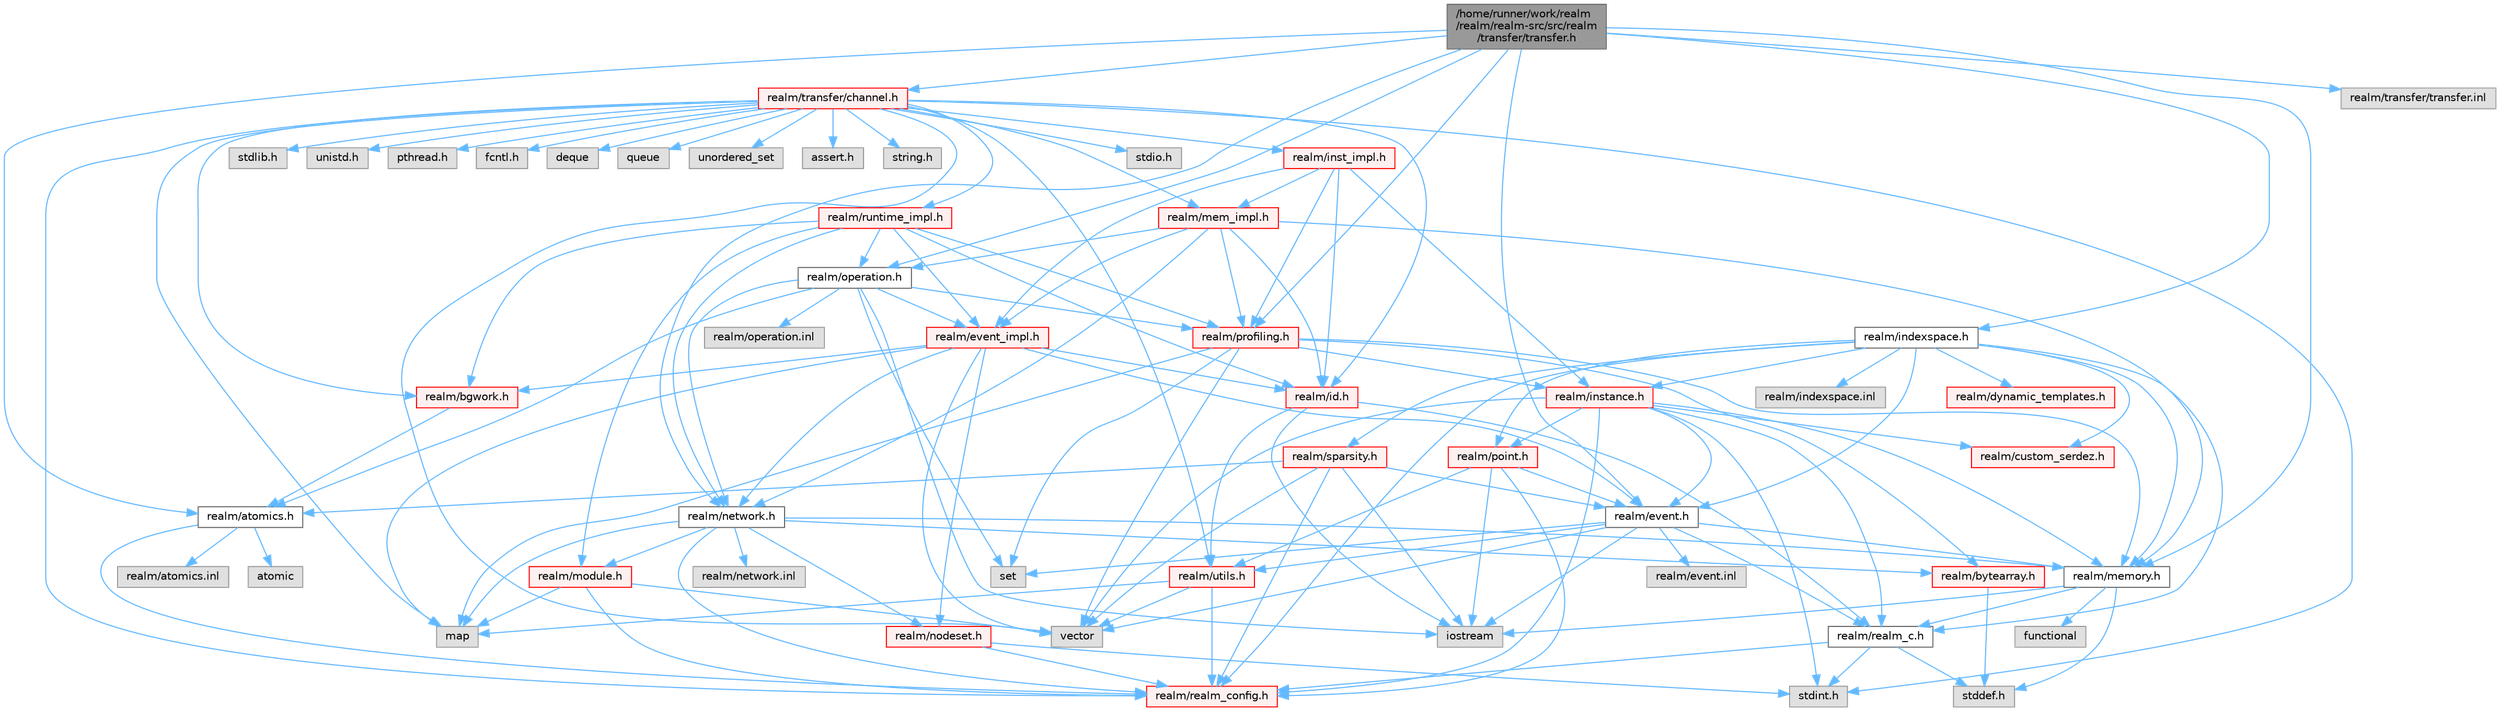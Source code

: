 digraph "/home/runner/work/realm/realm/realm-src/src/realm/transfer/transfer.h"
{
 // LATEX_PDF_SIZE
  bgcolor="transparent";
  edge [fontname=Helvetica,fontsize=10,labelfontname=Helvetica,labelfontsize=10];
  node [fontname=Helvetica,fontsize=10,shape=box,height=0.2,width=0.4];
  Node1 [id="Node000001",label="/home/runner/work/realm\l/realm/realm-src/src/realm\l/transfer/transfer.h",height=0.2,width=0.4,color="gray40", fillcolor="grey60", style="filled", fontcolor="black",tooltip=" "];
  Node1 -> Node2 [id="edge1_Node000001_Node000002",color="steelblue1",style="solid",tooltip=" "];
  Node2 [id="Node000002",label="realm/event.h",height=0.2,width=0.4,color="grey40", fillcolor="white", style="filled",URL="$event_8h.html",tooltip=" "];
  Node2 -> Node3 [id="edge2_Node000002_Node000003",color="steelblue1",style="solid",tooltip=" "];
  Node3 [id="Node000003",label="realm/realm_c.h",height=0.2,width=0.4,color="grey40", fillcolor="white", style="filled",URL="$realm__c_8h.html",tooltip=" "];
  Node3 -> Node4 [id="edge3_Node000003_Node000004",color="steelblue1",style="solid",tooltip=" "];
  Node4 [id="Node000004",label="realm/realm_config.h",height=0.2,width=0.4,color="red", fillcolor="#FFF0F0", style="filled",URL="$realm__config_8h.html",tooltip=" "];
  Node3 -> Node7 [id="edge4_Node000003_Node000007",color="steelblue1",style="solid",tooltip=" "];
  Node7 [id="Node000007",label="stddef.h",height=0.2,width=0.4,color="grey60", fillcolor="#E0E0E0", style="filled",tooltip=" "];
  Node3 -> Node8 [id="edge5_Node000003_Node000008",color="steelblue1",style="solid",tooltip=" "];
  Node8 [id="Node000008",label="stdint.h",height=0.2,width=0.4,color="grey60", fillcolor="#E0E0E0", style="filled",tooltip=" "];
  Node2 -> Node9 [id="edge6_Node000002_Node000009",color="steelblue1",style="solid",tooltip=" "];
  Node9 [id="Node000009",label="realm/utils.h",height=0.2,width=0.4,color="red", fillcolor="#FFF0F0", style="filled",URL="$utils_8h.html",tooltip=" "];
  Node9 -> Node4 [id="edge7_Node000009_Node000004",color="steelblue1",style="solid",tooltip=" "];
  Node9 -> Node12 [id="edge8_Node000009_Node000012",color="steelblue1",style="solid",tooltip=" "];
  Node12 [id="Node000012",label="vector",height=0.2,width=0.4,color="grey60", fillcolor="#E0E0E0", style="filled",tooltip=" "];
  Node9 -> Node13 [id="edge9_Node000009_Node000013",color="steelblue1",style="solid",tooltip=" "];
  Node13 [id="Node000013",label="map",height=0.2,width=0.4,color="grey60", fillcolor="#E0E0E0", style="filled",tooltip=" "];
  Node2 -> Node18 [id="edge10_Node000002_Node000018",color="steelblue1",style="solid",tooltip=" "];
  Node18 [id="Node000018",label="realm/memory.h",height=0.2,width=0.4,color="grey40", fillcolor="white", style="filled",URL="$memory_8h.html",tooltip=" "];
  Node18 -> Node3 [id="edge11_Node000018_Node000003",color="steelblue1",style="solid",tooltip=" "];
  Node18 -> Node7 [id="edge12_Node000018_Node000007",color="steelblue1",style="solid",tooltip=" "];
  Node18 -> Node19 [id="edge13_Node000018_Node000019",color="steelblue1",style="solid",tooltip=" "];
  Node19 [id="Node000019",label="iostream",height=0.2,width=0.4,color="grey60", fillcolor="#E0E0E0", style="filled",tooltip=" "];
  Node18 -> Node20 [id="edge14_Node000018_Node000020",color="steelblue1",style="solid",tooltip=" "];
  Node20 [id="Node000020",label="functional",height=0.2,width=0.4,color="grey60", fillcolor="#E0E0E0", style="filled",tooltip=" "];
  Node2 -> Node12 [id="edge15_Node000002_Node000012",color="steelblue1",style="solid",tooltip=" "];
  Node2 -> Node21 [id="edge16_Node000002_Node000021",color="steelblue1",style="solid",tooltip=" "];
  Node21 [id="Node000021",label="set",height=0.2,width=0.4,color="grey60", fillcolor="#E0E0E0", style="filled",tooltip=" "];
  Node2 -> Node19 [id="edge17_Node000002_Node000019",color="steelblue1",style="solid",tooltip=" "];
  Node2 -> Node22 [id="edge18_Node000002_Node000022",color="steelblue1",style="solid",tooltip=" "];
  Node22 [id="Node000022",label="realm/event.inl",height=0.2,width=0.4,color="grey60", fillcolor="#E0E0E0", style="filled",tooltip=" "];
  Node1 -> Node18 [id="edge19_Node000001_Node000018",color="steelblue1",style="solid",tooltip=" "];
  Node1 -> Node23 [id="edge20_Node000001_Node000023",color="steelblue1",style="solid",tooltip=" "];
  Node23 [id="Node000023",label="realm/indexspace.h",height=0.2,width=0.4,color="grey40", fillcolor="white", style="filled",URL="$indexspace_8h.html",tooltip=" "];
  Node23 -> Node2 [id="edge21_Node000023_Node000002",color="steelblue1",style="solid",tooltip=" "];
  Node23 -> Node18 [id="edge22_Node000023_Node000018",color="steelblue1",style="solid",tooltip=" "];
  Node23 -> Node24 [id="edge23_Node000023_Node000024",color="steelblue1",style="solid",tooltip=" "];
  Node24 [id="Node000024",label="realm/point.h",height=0.2,width=0.4,color="red", fillcolor="#FFF0F0", style="filled",URL="$point_8h.html",tooltip=" "];
  Node24 -> Node4 [id="edge24_Node000024_Node000004",color="steelblue1",style="solid",tooltip=" "];
  Node24 -> Node2 [id="edge25_Node000024_Node000002",color="steelblue1",style="solid",tooltip=" "];
  Node24 -> Node9 [id="edge26_Node000024_Node000009",color="steelblue1",style="solid",tooltip=" "];
  Node24 -> Node19 [id="edge27_Node000024_Node000019",color="steelblue1",style="solid",tooltip=" "];
  Node23 -> Node27 [id="edge28_Node000023_Node000027",color="steelblue1",style="solid",tooltip=" "];
  Node27 [id="Node000027",label="realm/instance.h",height=0.2,width=0.4,color="red", fillcolor="#FFF0F0", style="filled",URL="$instance_8h.html",tooltip=" "];
  Node27 -> Node4 [id="edge29_Node000027_Node000004",color="steelblue1",style="solid",tooltip=" "];
  Node27 -> Node3 [id="edge30_Node000027_Node000003",color="steelblue1",style="solid",tooltip=" "];
  Node27 -> Node2 [id="edge31_Node000027_Node000002",color="steelblue1",style="solid",tooltip=" "];
  Node27 -> Node18 [id="edge32_Node000027_Node000018",color="steelblue1",style="solid",tooltip=" "];
  Node27 -> Node24 [id="edge33_Node000027_Node000024",color="steelblue1",style="solid",tooltip=" "];
  Node27 -> Node30 [id="edge34_Node000027_Node000030",color="steelblue1",style="solid",tooltip=" "];
  Node30 [id="Node000030",label="realm/custom_serdez.h",height=0.2,width=0.4,color="red", fillcolor="#FFF0F0", style="filled",URL="$custom__serdez_8h.html",tooltip=" "];
  Node27 -> Node12 [id="edge35_Node000027_Node000012",color="steelblue1",style="solid",tooltip=" "];
  Node27 -> Node8 [id="edge36_Node000027_Node000008",color="steelblue1",style="solid",tooltip=" "];
  Node23 -> Node3 [id="edge37_Node000023_Node000003",color="steelblue1",style="solid",tooltip=" "];
  Node23 -> Node4 [id="edge38_Node000023_Node000004",color="steelblue1",style="solid",tooltip=" "];
  Node23 -> Node40 [id="edge39_Node000023_Node000040",color="steelblue1",style="solid",tooltip=" "];
  Node40 [id="Node000040",label="realm/sparsity.h",height=0.2,width=0.4,color="red", fillcolor="#FFF0F0", style="filled",URL="$sparsity_8h.html",tooltip=" "];
  Node40 -> Node4 [id="edge40_Node000040_Node000004",color="steelblue1",style="solid",tooltip=" "];
  Node40 -> Node2 [id="edge41_Node000040_Node000002",color="steelblue1",style="solid",tooltip=" "];
  Node40 -> Node41 [id="edge42_Node000040_Node000041",color="steelblue1",style="solid",tooltip=" "];
  Node41 [id="Node000041",label="realm/atomics.h",height=0.2,width=0.4,color="grey40", fillcolor="white", style="filled",URL="$atomics_8h.html",tooltip=" "];
  Node41 -> Node4 [id="edge43_Node000041_Node000004",color="steelblue1",style="solid",tooltip=" "];
  Node41 -> Node42 [id="edge44_Node000041_Node000042",color="steelblue1",style="solid",tooltip=" "];
  Node42 [id="Node000042",label="atomic",height=0.2,width=0.4,color="grey60", fillcolor="#E0E0E0", style="filled",tooltip=" "];
  Node41 -> Node43 [id="edge45_Node000041_Node000043",color="steelblue1",style="solid",tooltip=" "];
  Node43 [id="Node000043",label="realm/atomics.inl",height=0.2,width=0.4,color="grey60", fillcolor="#E0E0E0", style="filled",tooltip=" "];
  Node40 -> Node19 [id="edge46_Node000040_Node000019",color="steelblue1",style="solid",tooltip=" "];
  Node40 -> Node12 [id="edge47_Node000040_Node000012",color="steelblue1",style="solid",tooltip=" "];
  Node23 -> Node45 [id="edge48_Node000023_Node000045",color="steelblue1",style="solid",tooltip=" "];
  Node45 [id="Node000045",label="realm/dynamic_templates.h",height=0.2,width=0.4,color="red", fillcolor="#FFF0F0", style="filled",URL="$dynamic__templates_8h.html",tooltip=" "];
  Node23 -> Node30 [id="edge49_Node000023_Node000030",color="steelblue1",style="solid",tooltip=" "];
  Node23 -> Node47 [id="edge50_Node000023_Node000047",color="steelblue1",style="solid",tooltip=" "];
  Node47 [id="Node000047",label="realm/indexspace.inl",height=0.2,width=0.4,color="grey60", fillcolor="#E0E0E0", style="filled",tooltip=" "];
  Node1 -> Node41 [id="edge51_Node000001_Node000041",color="steelblue1",style="solid",tooltip=" "];
  Node1 -> Node48 [id="edge52_Node000001_Node000048",color="steelblue1",style="solid",tooltip=" "];
  Node48 [id="Node000048",label="realm/network.h",height=0.2,width=0.4,color="grey40", fillcolor="white", style="filled",URL="$network_8h.html",tooltip=" "];
  Node48 -> Node4 [id="edge53_Node000048_Node000004",color="steelblue1",style="solid",tooltip=" "];
  Node48 -> Node49 [id="edge54_Node000048_Node000049",color="steelblue1",style="solid",tooltip=" "];
  Node49 [id="Node000049",label="realm/module.h",height=0.2,width=0.4,color="red", fillcolor="#FFF0F0", style="filled",URL="$module_8h.html",tooltip=" "];
  Node49 -> Node4 [id="edge55_Node000049_Node000004",color="steelblue1",style="solid",tooltip=" "];
  Node49 -> Node12 [id="edge56_Node000049_Node000012",color="steelblue1",style="solid",tooltip=" "];
  Node49 -> Node13 [id="edge57_Node000049_Node000013",color="steelblue1",style="solid",tooltip=" "];
  Node48 -> Node53 [id="edge58_Node000048_Node000053",color="steelblue1",style="solid",tooltip=" "];
  Node53 [id="Node000053",label="realm/nodeset.h",height=0.2,width=0.4,color="red", fillcolor="#FFF0F0", style="filled",URL="$nodeset_8h.html",tooltip=" "];
  Node53 -> Node4 [id="edge59_Node000053_Node000004",color="steelblue1",style="solid",tooltip=" "];
  Node53 -> Node8 [id="edge60_Node000053_Node000008",color="steelblue1",style="solid",tooltip=" "];
  Node48 -> Node18 [id="edge61_Node000048_Node000018",color="steelblue1",style="solid",tooltip=" "];
  Node48 -> Node32 [id="edge62_Node000048_Node000032",color="steelblue1",style="solid",tooltip=" "];
  Node32 [id="Node000032",label="realm/bytearray.h",height=0.2,width=0.4,color="red", fillcolor="#FFF0F0", style="filled",URL="$bytearray_8h.html",tooltip=" "];
  Node32 -> Node7 [id="edge63_Node000032_Node000007",color="steelblue1",style="solid",tooltip=" "];
  Node48 -> Node13 [id="edge64_Node000048_Node000013",color="steelblue1",style="solid",tooltip=" "];
  Node48 -> Node58 [id="edge65_Node000048_Node000058",color="steelblue1",style="solid",tooltip=" "];
  Node58 [id="Node000058",label="realm/network.inl",height=0.2,width=0.4,color="grey60", fillcolor="#E0E0E0", style="filled",tooltip=" "];
  Node1 -> Node59 [id="edge66_Node000001_Node000059",color="steelblue1",style="solid",tooltip=" "];
  Node59 [id="Node000059",label="realm/operation.h",height=0.2,width=0.4,color="grey40", fillcolor="white", style="filled",URL="$operation_8h.html",tooltip=" "];
  Node59 -> Node60 [id="edge67_Node000059_Node000060",color="steelblue1",style="solid",tooltip=" "];
  Node60 [id="Node000060",label="realm/profiling.h",height=0.2,width=0.4,color="red", fillcolor="#FFF0F0", style="filled",URL="$profiling_8h.html",tooltip=" "];
  Node60 -> Node12 [id="edge68_Node000060_Node000012",color="steelblue1",style="solid",tooltip=" "];
  Node60 -> Node21 [id="edge69_Node000060_Node000021",color="steelblue1",style="solid",tooltip=" "];
  Node60 -> Node13 [id="edge70_Node000060_Node000013",color="steelblue1",style="solid",tooltip=" "];
  Node60 -> Node32 [id="edge71_Node000060_Node000032",color="steelblue1",style="solid",tooltip=" "];
  Node60 -> Node18 [id="edge72_Node000060_Node000018",color="steelblue1",style="solid",tooltip=" "];
  Node60 -> Node27 [id="edge73_Node000060_Node000027",color="steelblue1",style="solid",tooltip=" "];
  Node59 -> Node64 [id="edge74_Node000059_Node000064",color="steelblue1",style="solid",tooltip=" "];
  Node64 [id="Node000064",label="realm/event_impl.h",height=0.2,width=0.4,color="red", fillcolor="#FFF0F0", style="filled",URL="$event__impl_8h.html",tooltip=" "];
  Node64 -> Node2 [id="edge75_Node000064_Node000002",color="steelblue1",style="solid",tooltip=" "];
  Node64 -> Node65 [id="edge76_Node000064_Node000065",color="steelblue1",style="solid",tooltip=" "];
  Node65 [id="Node000065",label="realm/id.h",height=0.2,width=0.4,color="red", fillcolor="#FFF0F0", style="filled",URL="$id_8h.html",tooltip=" "];
  Node65 -> Node3 [id="edge77_Node000065_Node000003",color="steelblue1",style="solid",tooltip=" "];
  Node65 -> Node9 [id="edge78_Node000065_Node000009",color="steelblue1",style="solid",tooltip=" "];
  Node65 -> Node19 [id="edge79_Node000065_Node000019",color="steelblue1",style="solid",tooltip=" "];
  Node64 -> Node53 [id="edge80_Node000064_Node000053",color="steelblue1",style="solid",tooltip=" "];
  Node64 -> Node48 [id="edge81_Node000064_Node000048",color="steelblue1",style="solid",tooltip=" "];
  Node64 -> Node75 [id="edge82_Node000064_Node000075",color="steelblue1",style="solid",tooltip=" "];
  Node75 [id="Node000075",label="realm/bgwork.h",height=0.2,width=0.4,color="red", fillcolor="#FFF0F0", style="filled",URL="$bgwork_8h.html",tooltip=" "];
  Node75 -> Node41 [id="edge83_Node000075_Node000041",color="steelblue1",style="solid",tooltip=" "];
  Node64 -> Node12 [id="edge84_Node000064_Node000012",color="steelblue1",style="solid",tooltip=" "];
  Node64 -> Node13 [id="edge85_Node000064_Node000013",color="steelblue1",style="solid",tooltip=" "];
  Node59 -> Node41 [id="edge86_Node000059_Node000041",color="steelblue1",style="solid",tooltip=" "];
  Node59 -> Node48 [id="edge87_Node000059_Node000048",color="steelblue1",style="solid",tooltip=" "];
  Node59 -> Node21 [id="edge88_Node000059_Node000021",color="steelblue1",style="solid",tooltip=" "];
  Node59 -> Node19 [id="edge89_Node000059_Node000019",color="steelblue1",style="solid",tooltip=" "];
  Node59 -> Node93 [id="edge90_Node000059_Node000093",color="steelblue1",style="solid",tooltip=" "];
  Node93 [id="Node000093",label="realm/operation.inl",height=0.2,width=0.4,color="grey60", fillcolor="#E0E0E0", style="filled",tooltip=" "];
  Node1 -> Node94 [id="edge91_Node000001_Node000094",color="steelblue1",style="solid",tooltip=" "];
  Node94 [id="Node000094",label="realm/transfer/channel.h",height=0.2,width=0.4,color="red", fillcolor="#FFF0F0", style="filled",URL="$channel_8h.html",tooltip=" "];
  Node94 -> Node4 [id="edge92_Node000094_Node000004",color="steelblue1",style="solid",tooltip=" "];
  Node94 -> Node95 [id="edge93_Node000094_Node000095",color="steelblue1",style="solid",tooltip=" "];
  Node95 [id="Node000095",label="stdio.h",height=0.2,width=0.4,color="grey60", fillcolor="#E0E0E0", style="filled",tooltip=" "];
  Node94 -> Node96 [id="edge94_Node000094_Node000096",color="steelblue1",style="solid",tooltip=" "];
  Node96 [id="Node000096",label="stdlib.h",height=0.2,width=0.4,color="grey60", fillcolor="#E0E0E0", style="filled",tooltip=" "];
  Node94 -> Node8 [id="edge95_Node000094_Node000008",color="steelblue1",style="solid",tooltip=" "];
  Node94 -> Node97 [id="edge96_Node000094_Node000097",color="steelblue1",style="solid",tooltip=" "];
  Node97 [id="Node000097",label="unistd.h",height=0.2,width=0.4,color="grey60", fillcolor="#E0E0E0", style="filled",tooltip=" "];
  Node94 -> Node98 [id="edge97_Node000094_Node000098",color="steelblue1",style="solid",tooltip=" "];
  Node98 [id="Node000098",label="pthread.h",height=0.2,width=0.4,color="grey60", fillcolor="#E0E0E0", style="filled",tooltip=" "];
  Node94 -> Node99 [id="edge98_Node000094_Node000099",color="steelblue1",style="solid",tooltip=" "];
  Node99 [id="Node000099",label="fcntl.h",height=0.2,width=0.4,color="grey60", fillcolor="#E0E0E0", style="filled",tooltip=" "];
  Node94 -> Node13 [id="edge99_Node000094_Node000013",color="steelblue1",style="solid",tooltip=" "];
  Node94 -> Node12 [id="edge100_Node000094_Node000012",color="steelblue1",style="solid",tooltip=" "];
  Node94 -> Node73 [id="edge101_Node000094_Node000073",color="steelblue1",style="solid",tooltip=" "];
  Node73 [id="Node000073",label="deque",height=0.2,width=0.4,color="grey60", fillcolor="#E0E0E0", style="filled",tooltip=" "];
  Node94 -> Node100 [id="edge102_Node000094_Node000100",color="steelblue1",style="solid",tooltip=" "];
  Node100 [id="Node000100",label="queue",height=0.2,width=0.4,color="grey60", fillcolor="#E0E0E0", style="filled",tooltip=" "];
  Node94 -> Node101 [id="edge103_Node000094_Node000101",color="steelblue1",style="solid",tooltip=" "];
  Node101 [id="Node000101",label="unordered_set",height=0.2,width=0.4,color="grey60", fillcolor="#E0E0E0", style="filled",tooltip=" "];
  Node94 -> Node102 [id="edge104_Node000094_Node000102",color="steelblue1",style="solid",tooltip=" "];
  Node102 [id="Node000102",label="assert.h",height=0.2,width=0.4,color="grey60", fillcolor="#E0E0E0", style="filled",tooltip=" "];
  Node94 -> Node103 [id="edge105_Node000094_Node000103",color="steelblue1",style="solid",tooltip=" "];
  Node103 [id="Node000103",label="string.h",height=0.2,width=0.4,color="grey60", fillcolor="#E0E0E0", style="filled",tooltip=" "];
  Node94 -> Node65 [id="edge106_Node000094_Node000065",color="steelblue1",style="solid",tooltip=" "];
  Node94 -> Node104 [id="edge107_Node000094_Node000104",color="steelblue1",style="solid",tooltip=" "];
  Node104 [id="Node000104",label="realm/runtime_impl.h",height=0.2,width=0.4,color="red", fillcolor="#FFF0F0", style="filled",URL="$runtime__impl_8h.html",tooltip=" "];
  Node104 -> Node65 [id="edge108_Node000104_Node000065",color="steelblue1",style="solid",tooltip=" "];
  Node104 -> Node48 [id="edge109_Node000104_Node000048",color="steelblue1",style="solid",tooltip=" "];
  Node104 -> Node59 [id="edge110_Node000104_Node000059",color="steelblue1",style="solid",tooltip=" "];
  Node104 -> Node60 [id="edge111_Node000104_Node000060",color="steelblue1",style="solid",tooltip=" "];
  Node104 -> Node64 [id="edge112_Node000104_Node000064",color="steelblue1",style="solid",tooltip=" "];
  Node104 -> Node49 [id="edge113_Node000104_Node000049",color="steelblue1",style="solid",tooltip=" "];
  Node104 -> Node75 [id="edge114_Node000104_Node000075",color="steelblue1",style="solid",tooltip=" "];
  Node94 -> Node134 [id="edge115_Node000094_Node000134",color="steelblue1",style="solid",tooltip=" "];
  Node134 [id="Node000134",label="realm/mem_impl.h",height=0.2,width=0.4,color="red", fillcolor="#FFF0F0", style="filled",URL="$mem__impl_8h.html",tooltip=" "];
  Node134 -> Node18 [id="edge116_Node000134_Node000018",color="steelblue1",style="solid",tooltip=" "];
  Node134 -> Node65 [id="edge117_Node000134_Node000065",color="steelblue1",style="solid",tooltip=" "];
  Node134 -> Node48 [id="edge118_Node000134_Node000048",color="steelblue1",style="solid",tooltip=" "];
  Node134 -> Node59 [id="edge119_Node000134_Node000059",color="steelblue1",style="solid",tooltip=" "];
  Node134 -> Node60 [id="edge120_Node000134_Node000060",color="steelblue1",style="solid",tooltip=" "];
  Node134 -> Node64 [id="edge121_Node000134_Node000064",color="steelblue1",style="solid",tooltip=" "];
  Node94 -> Node137 [id="edge122_Node000094_Node000137",color="steelblue1",style="solid",tooltip=" "];
  Node137 [id="Node000137",label="realm/inst_impl.h",height=0.2,width=0.4,color="red", fillcolor="#FFF0F0", style="filled",URL="$inst__impl_8h.html",tooltip=" "];
  Node137 -> Node27 [id="edge123_Node000137_Node000027",color="steelblue1",style="solid",tooltip=" "];
  Node137 -> Node65 [id="edge124_Node000137_Node000065",color="steelblue1",style="solid",tooltip=" "];
  Node137 -> Node64 [id="edge125_Node000137_Node000064",color="steelblue1",style="solid",tooltip=" "];
  Node137 -> Node60 [id="edge126_Node000137_Node000060",color="steelblue1",style="solid",tooltip=" "];
  Node137 -> Node134 [id="edge127_Node000137_Node000134",color="steelblue1",style="solid",tooltip=" "];
  Node94 -> Node75 [id="edge128_Node000094_Node000075",color="steelblue1",style="solid",tooltip=" "];
  Node94 -> Node9 [id="edge129_Node000094_Node000009",color="steelblue1",style="solid",tooltip=" "];
  Node1 -> Node60 [id="edge130_Node000001_Node000060",color="steelblue1",style="solid",tooltip=" "];
  Node1 -> Node143 [id="edge131_Node000001_Node000143",color="steelblue1",style="solid",tooltip=" "];
  Node143 [id="Node000143",label="realm/transfer/transfer.inl",height=0.2,width=0.4,color="grey60", fillcolor="#E0E0E0", style="filled",tooltip=" "];
}
